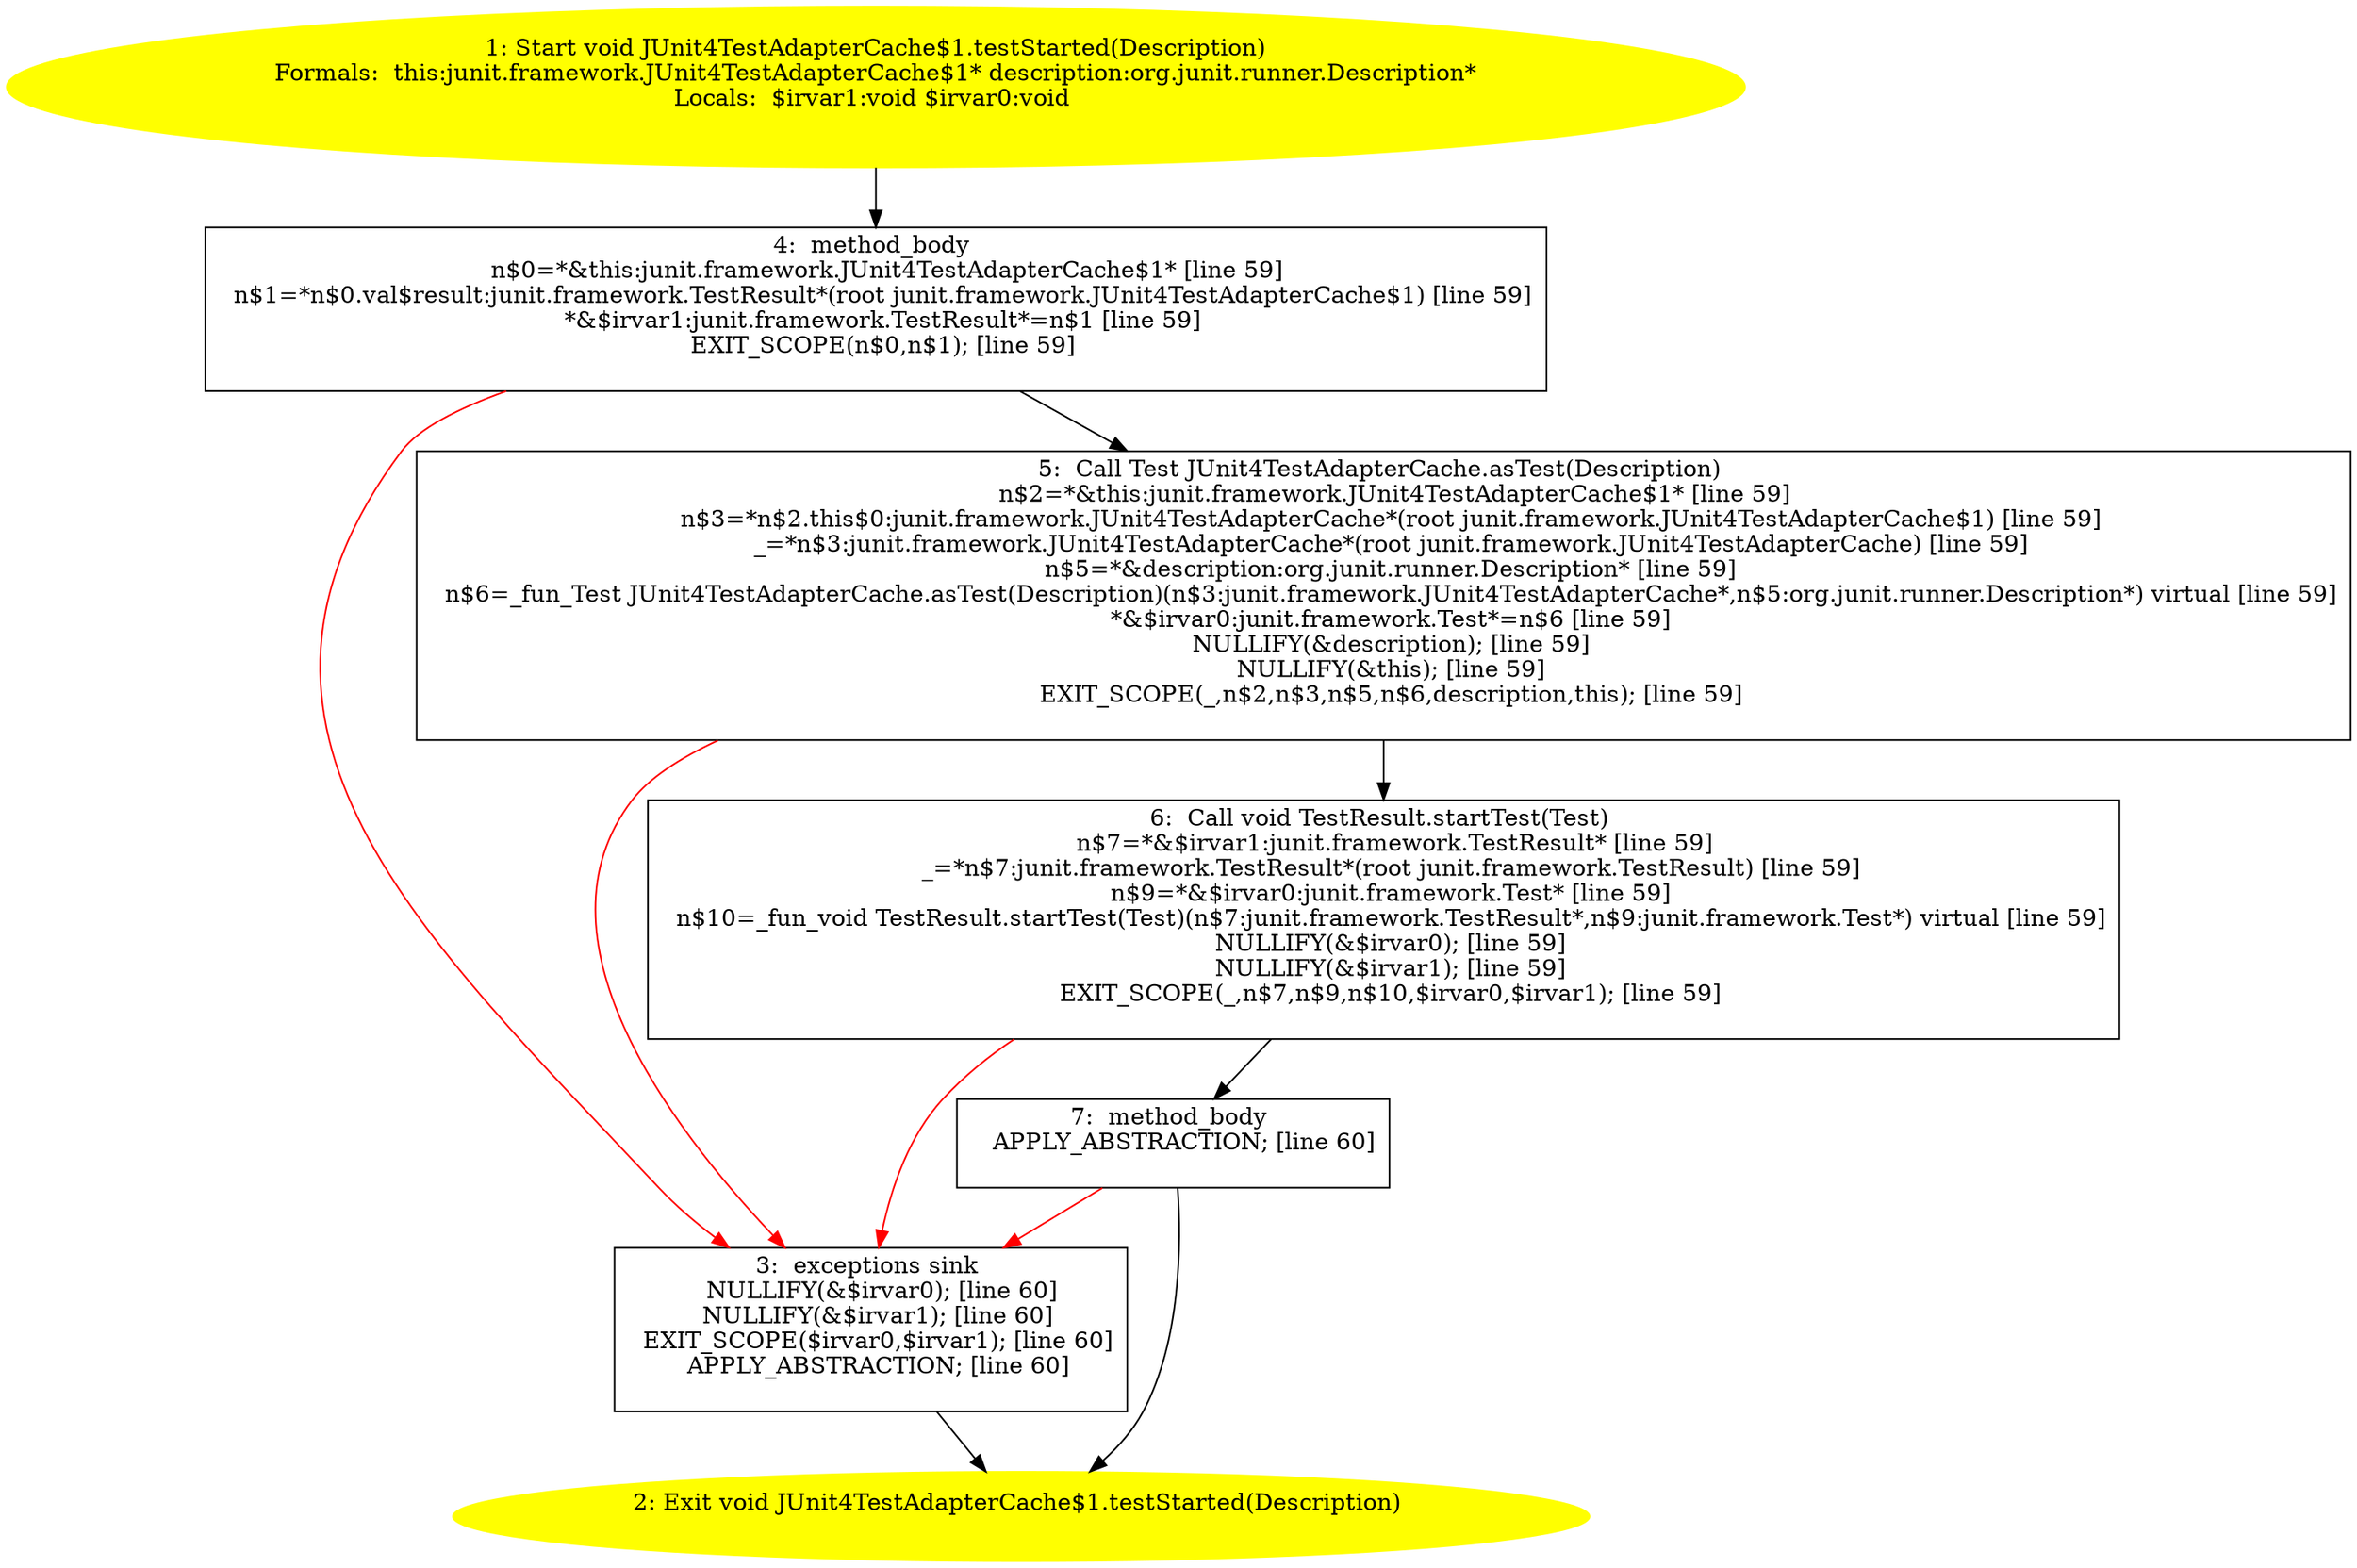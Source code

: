 /* @generated */
digraph cfg {
"junit.framework.JUnit4TestAdapterCache$1.testStarted(org.junit.runner.Description):void.ed58d9d1fee2babad01a1e1e1344d4d3_1" [label="1: Start void JUnit4TestAdapterCache$1.testStarted(Description)\nFormals:  this:junit.framework.JUnit4TestAdapterCache$1* description:org.junit.runner.Description*\nLocals:  $irvar1:void $irvar0:void \n  " color=yellow style=filled]
	

	 "junit.framework.JUnit4TestAdapterCache$1.testStarted(org.junit.runner.Description):void.ed58d9d1fee2babad01a1e1e1344d4d3_1" -> "junit.framework.JUnit4TestAdapterCache$1.testStarted(org.junit.runner.Description):void.ed58d9d1fee2babad01a1e1e1344d4d3_4" ;
"junit.framework.JUnit4TestAdapterCache$1.testStarted(org.junit.runner.Description):void.ed58d9d1fee2babad01a1e1e1344d4d3_2" [label="2: Exit void JUnit4TestAdapterCache$1.testStarted(Description) \n  " color=yellow style=filled]
	

"junit.framework.JUnit4TestAdapterCache$1.testStarted(org.junit.runner.Description):void.ed58d9d1fee2babad01a1e1e1344d4d3_3" [label="3:  exceptions sink \n   NULLIFY(&$irvar0); [line 60]\n  NULLIFY(&$irvar1); [line 60]\n  EXIT_SCOPE($irvar0,$irvar1); [line 60]\n  APPLY_ABSTRACTION; [line 60]\n " shape="box"]
	

	 "junit.framework.JUnit4TestAdapterCache$1.testStarted(org.junit.runner.Description):void.ed58d9d1fee2babad01a1e1e1344d4d3_3" -> "junit.framework.JUnit4TestAdapterCache$1.testStarted(org.junit.runner.Description):void.ed58d9d1fee2babad01a1e1e1344d4d3_2" ;
"junit.framework.JUnit4TestAdapterCache$1.testStarted(org.junit.runner.Description):void.ed58d9d1fee2babad01a1e1e1344d4d3_4" [label="4:  method_body \n   n$0=*&this:junit.framework.JUnit4TestAdapterCache$1* [line 59]\n  n$1=*n$0.val$result:junit.framework.TestResult*(root junit.framework.JUnit4TestAdapterCache$1) [line 59]\n  *&$irvar1:junit.framework.TestResult*=n$1 [line 59]\n  EXIT_SCOPE(n$0,n$1); [line 59]\n " shape="box"]
	

	 "junit.framework.JUnit4TestAdapterCache$1.testStarted(org.junit.runner.Description):void.ed58d9d1fee2babad01a1e1e1344d4d3_4" -> "junit.framework.JUnit4TestAdapterCache$1.testStarted(org.junit.runner.Description):void.ed58d9d1fee2babad01a1e1e1344d4d3_5" ;
	 "junit.framework.JUnit4TestAdapterCache$1.testStarted(org.junit.runner.Description):void.ed58d9d1fee2babad01a1e1e1344d4d3_4" -> "junit.framework.JUnit4TestAdapterCache$1.testStarted(org.junit.runner.Description):void.ed58d9d1fee2babad01a1e1e1344d4d3_3" [color="red" ];
"junit.framework.JUnit4TestAdapterCache$1.testStarted(org.junit.runner.Description):void.ed58d9d1fee2babad01a1e1e1344d4d3_5" [label="5:  Call Test JUnit4TestAdapterCache.asTest(Description) \n   n$2=*&this:junit.framework.JUnit4TestAdapterCache$1* [line 59]\n  n$3=*n$2.this$0:junit.framework.JUnit4TestAdapterCache*(root junit.framework.JUnit4TestAdapterCache$1) [line 59]\n  _=*n$3:junit.framework.JUnit4TestAdapterCache*(root junit.framework.JUnit4TestAdapterCache) [line 59]\n  n$5=*&description:org.junit.runner.Description* [line 59]\n  n$6=_fun_Test JUnit4TestAdapterCache.asTest(Description)(n$3:junit.framework.JUnit4TestAdapterCache*,n$5:org.junit.runner.Description*) virtual [line 59]\n  *&$irvar0:junit.framework.Test*=n$6 [line 59]\n  NULLIFY(&description); [line 59]\n  NULLIFY(&this); [line 59]\n  EXIT_SCOPE(_,n$2,n$3,n$5,n$6,description,this); [line 59]\n " shape="box"]
	

	 "junit.framework.JUnit4TestAdapterCache$1.testStarted(org.junit.runner.Description):void.ed58d9d1fee2babad01a1e1e1344d4d3_5" -> "junit.framework.JUnit4TestAdapterCache$1.testStarted(org.junit.runner.Description):void.ed58d9d1fee2babad01a1e1e1344d4d3_6" ;
	 "junit.framework.JUnit4TestAdapterCache$1.testStarted(org.junit.runner.Description):void.ed58d9d1fee2babad01a1e1e1344d4d3_5" -> "junit.framework.JUnit4TestAdapterCache$1.testStarted(org.junit.runner.Description):void.ed58d9d1fee2babad01a1e1e1344d4d3_3" [color="red" ];
"junit.framework.JUnit4TestAdapterCache$1.testStarted(org.junit.runner.Description):void.ed58d9d1fee2babad01a1e1e1344d4d3_6" [label="6:  Call void TestResult.startTest(Test) \n   n$7=*&$irvar1:junit.framework.TestResult* [line 59]\n  _=*n$7:junit.framework.TestResult*(root junit.framework.TestResult) [line 59]\n  n$9=*&$irvar0:junit.framework.Test* [line 59]\n  n$10=_fun_void TestResult.startTest(Test)(n$7:junit.framework.TestResult*,n$9:junit.framework.Test*) virtual [line 59]\n  NULLIFY(&$irvar0); [line 59]\n  NULLIFY(&$irvar1); [line 59]\n  EXIT_SCOPE(_,n$7,n$9,n$10,$irvar0,$irvar1); [line 59]\n " shape="box"]
	

	 "junit.framework.JUnit4TestAdapterCache$1.testStarted(org.junit.runner.Description):void.ed58d9d1fee2babad01a1e1e1344d4d3_6" -> "junit.framework.JUnit4TestAdapterCache$1.testStarted(org.junit.runner.Description):void.ed58d9d1fee2babad01a1e1e1344d4d3_7" ;
	 "junit.framework.JUnit4TestAdapterCache$1.testStarted(org.junit.runner.Description):void.ed58d9d1fee2babad01a1e1e1344d4d3_6" -> "junit.framework.JUnit4TestAdapterCache$1.testStarted(org.junit.runner.Description):void.ed58d9d1fee2babad01a1e1e1344d4d3_3" [color="red" ];
"junit.framework.JUnit4TestAdapterCache$1.testStarted(org.junit.runner.Description):void.ed58d9d1fee2babad01a1e1e1344d4d3_7" [label="7:  method_body \n   APPLY_ABSTRACTION; [line 60]\n " shape="box"]
	

	 "junit.framework.JUnit4TestAdapterCache$1.testStarted(org.junit.runner.Description):void.ed58d9d1fee2babad01a1e1e1344d4d3_7" -> "junit.framework.JUnit4TestAdapterCache$1.testStarted(org.junit.runner.Description):void.ed58d9d1fee2babad01a1e1e1344d4d3_2" ;
	 "junit.framework.JUnit4TestAdapterCache$1.testStarted(org.junit.runner.Description):void.ed58d9d1fee2babad01a1e1e1344d4d3_7" -> "junit.framework.JUnit4TestAdapterCache$1.testStarted(org.junit.runner.Description):void.ed58d9d1fee2babad01a1e1e1344d4d3_3" [color="red" ];
}
